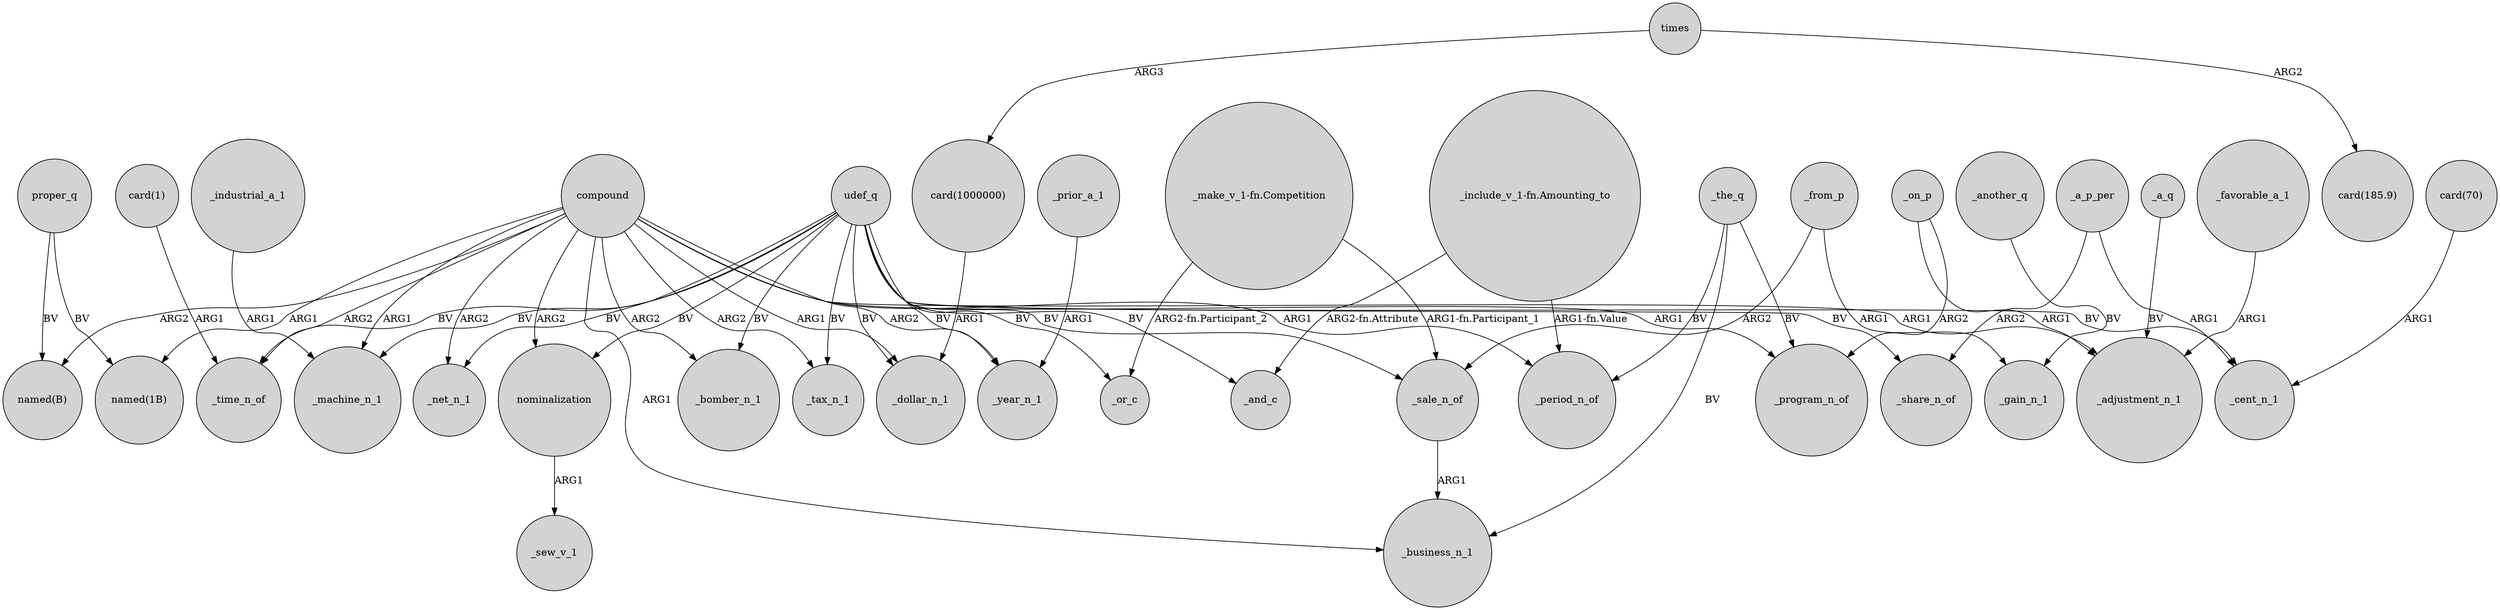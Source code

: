 digraph {
	node [shape=circle style=filled]
	compound -> "named(B)" [label=ARG2]
	_another_q -> _gain_n_1 [label=BV]
	compound -> _net_n_1 [label=ARG2]
	udef_q -> _time_n_of [label=BV]
	compound -> _machine_n_1 [label=ARG1]
	"_make_v_1-fn.Competition" -> _or_c [label="ARG2-fn.Participant_2"]
	_a_p_per -> _cent_n_1 [label=ARG1]
	compound -> _dollar_n_1 [label=ARG1]
	proper_q -> "named(1B)" [label=BV]
	"_make_v_1-fn.Competition" -> _sale_n_of [label="ARG1-fn.Participant_1"]
	udef_q -> nominalization [label=BV]
	_a_q -> _adjustment_n_1 [label=BV]
	_the_q -> _business_n_1 [label=BV]
	udef_q -> _tax_n_1 [label=BV]
	times -> "card(1000000)" [label=ARG3]
	udef_q -> _sale_n_of [label=BV]
	compound -> _adjustment_n_1 [label=ARG1]
	udef_q -> _and_c [label=BV]
	udef_q -> _cent_n_1 [label=BV]
	proper_q -> "named(B)" [label=BV]
	compound -> nominalization [label=ARG2]
	_from_p -> _sale_n_of [label=ARG2]
	udef_q -> _or_c [label=BV]
	compound -> _year_n_1 [label=ARG2]
	compound -> _program_n_of [label=ARG1]
	_prior_a_1 -> _year_n_1 [label=ARG1]
	_a_p_per -> _share_n_of [label=ARG2]
	udef_q -> _machine_n_1 [label=BV]
	udef_q -> _bomber_n_1 [label=BV]
	"_include_v_1-fn.Amounting_to" -> _period_n_of [label="ARG1-fn.Value"]
	times -> "card(185.9)" [label=ARG2]
	udef_q -> _share_n_of [label=BV]
	udef_q -> _net_n_1 [label=BV]
	_the_q -> _program_n_of [label=BV]
	udef_q -> _dollar_n_1 [label=BV]
	compound -> _tax_n_1 [label=ARG2]
	"card(1000000)" -> _dollar_n_1 [label=ARG1]
	"card(1)" -> _time_n_of [label=ARG1]
	_on_p -> _program_n_of [label=ARG2]
	compound -> _period_n_of [label=ARG1]
	compound -> _time_n_of [label=ARG2]
	compound -> "named(1B)" [label=ARG1]
	nominalization -> _sew_v_1 [label=ARG1]
	compound -> _bomber_n_1 [label=ARG2]
	udef_q -> _year_n_1 [label=BV]
	_sale_n_of -> _business_n_1 [label=ARG1]
	_the_q -> _period_n_of [label=BV]
	_industrial_a_1 -> _machine_n_1 [label=ARG1]
	compound -> _business_n_1 [label=ARG1]
	_on_p -> _adjustment_n_1 [label=ARG1]
	_from_p -> _gain_n_1 [label=ARG1]
	_favorable_a_1 -> _adjustment_n_1 [label=ARG1]
	"_include_v_1-fn.Amounting_to" -> _and_c [label="ARG2-fn.Attribute"]
	"card(70)" -> _cent_n_1 [label=ARG1]
}
